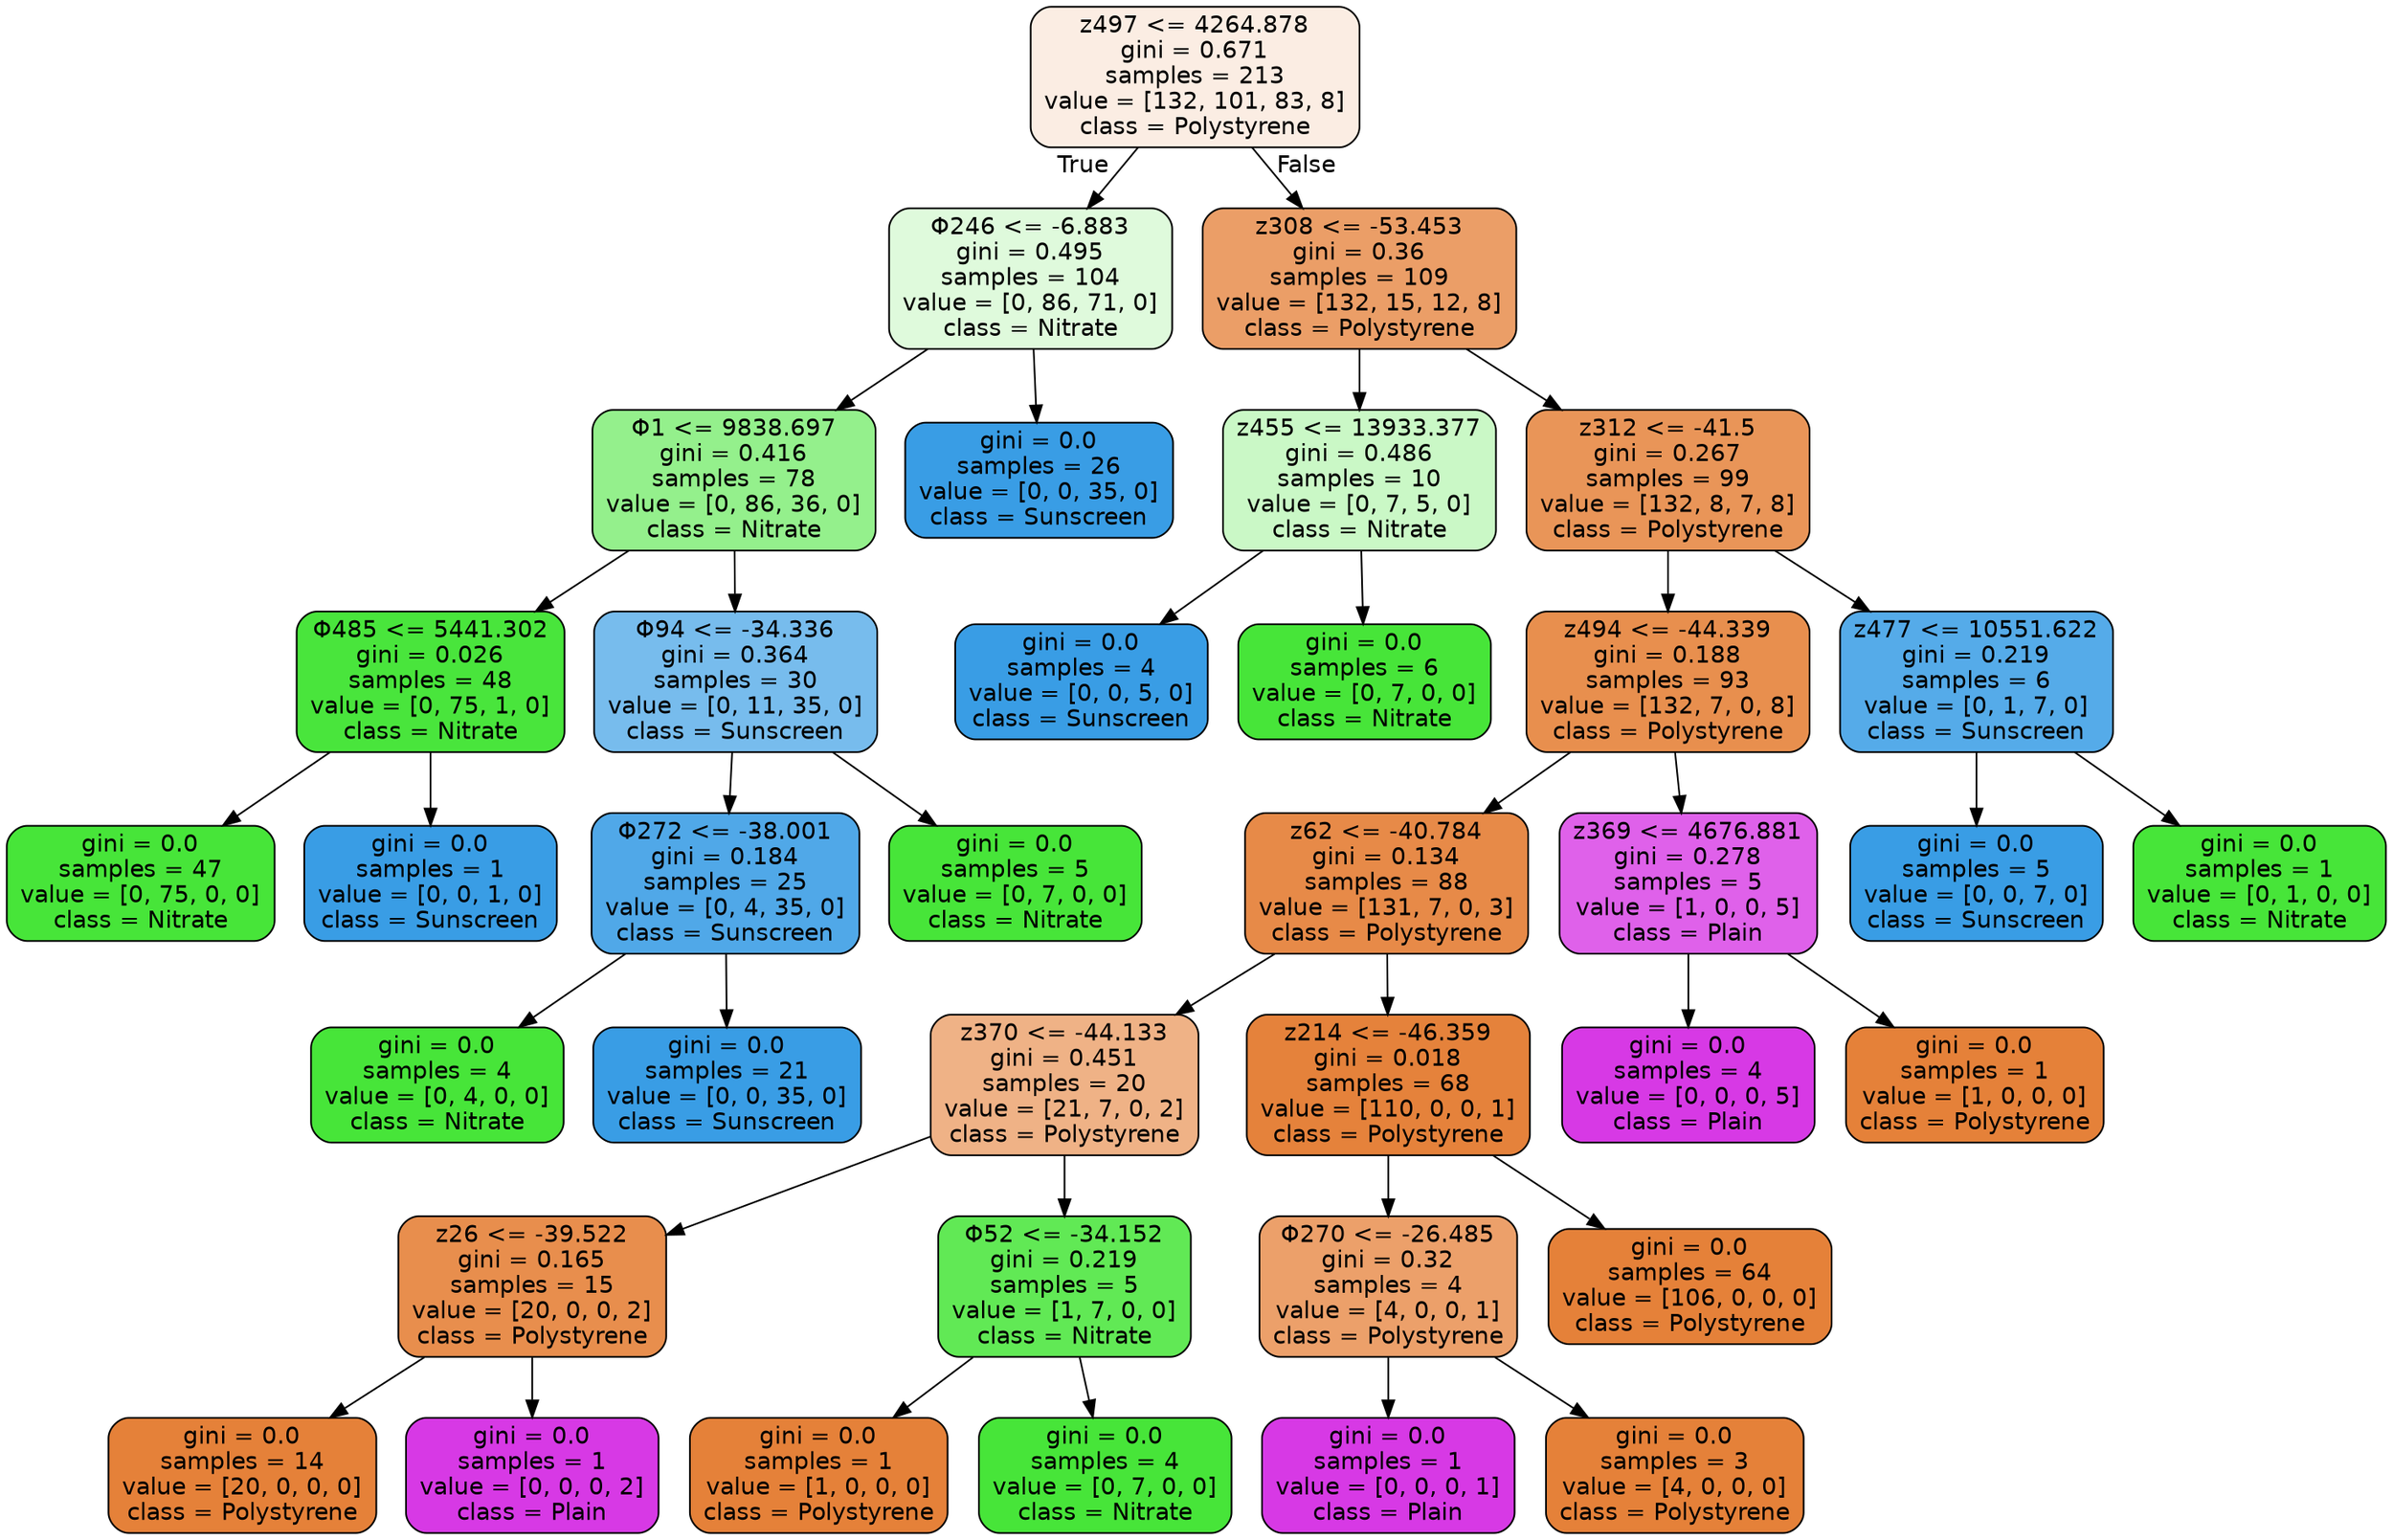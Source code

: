 digraph Tree {
node [shape=box, style="filled, rounded", color="black", fontname="helvetica"] ;
edge [fontname="helvetica"] ;
0 [label="z497 <= 4264.878\ngini = 0.671\nsamples = 213\nvalue = [132, 101, 83, 8]\nclass = Polystyrene", fillcolor="#fbede3"] ;
1 [label="Φ246 <= -6.883\ngini = 0.495\nsamples = 104\nvalue = [0, 86, 71, 0]\nclass = Nitrate", fillcolor="#dffadc"] ;
0 -> 1 [labeldistance=2.5, labelangle=45, headlabel="True"] ;
2 [label="Φ1 <= 9838.697\ngini = 0.416\nsamples = 78\nvalue = [0, 86, 36, 0]\nclass = Nitrate", fillcolor="#94f08c"] ;
1 -> 2 ;
3 [label="Φ485 <= 5441.302\ngini = 0.026\nsamples = 48\nvalue = [0, 75, 1, 0]\nclass = Nitrate", fillcolor="#49e53c"] ;
2 -> 3 ;
4 [label="gini = 0.0\nsamples = 47\nvalue = [0, 75, 0, 0]\nclass = Nitrate", fillcolor="#47e539"] ;
3 -> 4 ;
5 [label="gini = 0.0\nsamples = 1\nvalue = [0, 0, 1, 0]\nclass = Sunscreen", fillcolor="#399de5"] ;
3 -> 5 ;
6 [label="Φ94 <= -34.336\ngini = 0.364\nsamples = 30\nvalue = [0, 11, 35, 0]\nclass = Sunscreen", fillcolor="#77bced"] ;
2 -> 6 ;
7 [label="Φ272 <= -38.001\ngini = 0.184\nsamples = 25\nvalue = [0, 4, 35, 0]\nclass = Sunscreen", fillcolor="#50a8e8"] ;
6 -> 7 ;
8 [label="gini = 0.0\nsamples = 4\nvalue = [0, 4, 0, 0]\nclass = Nitrate", fillcolor="#47e539"] ;
7 -> 8 ;
9 [label="gini = 0.0\nsamples = 21\nvalue = [0, 0, 35, 0]\nclass = Sunscreen", fillcolor="#399de5"] ;
7 -> 9 ;
10 [label="gini = 0.0\nsamples = 5\nvalue = [0, 7, 0, 0]\nclass = Nitrate", fillcolor="#47e539"] ;
6 -> 10 ;
11 [label="gini = 0.0\nsamples = 26\nvalue = [0, 0, 35, 0]\nclass = Sunscreen", fillcolor="#399de5"] ;
1 -> 11 ;
12 [label="z308 <= -53.453\ngini = 0.36\nsamples = 109\nvalue = [132, 15, 12, 8]\nclass = Polystyrene", fillcolor="#eb9e67"] ;
0 -> 12 [labeldistance=2.5, labelangle=-45, headlabel="False"] ;
13 [label="z455 <= 13933.377\ngini = 0.486\nsamples = 10\nvalue = [0, 7, 5, 0]\nclass = Nitrate", fillcolor="#caf8c6"] ;
12 -> 13 ;
14 [label="gini = 0.0\nsamples = 4\nvalue = [0, 0, 5, 0]\nclass = Sunscreen", fillcolor="#399de5"] ;
13 -> 14 ;
15 [label="gini = 0.0\nsamples = 6\nvalue = [0, 7, 0, 0]\nclass = Nitrate", fillcolor="#47e539"] ;
13 -> 15 ;
16 [label="z312 <= -41.5\ngini = 0.267\nsamples = 99\nvalue = [132, 8, 7, 8]\nclass = Polystyrene", fillcolor="#e99558"] ;
12 -> 16 ;
17 [label="z494 <= -44.339\ngini = 0.188\nsamples = 93\nvalue = [132, 7, 0, 8]\nclass = Polystyrene", fillcolor="#e88f4e"] ;
16 -> 17 ;
18 [label="z62 <= -40.784\ngini = 0.134\nsamples = 88\nvalue = [131, 7, 0, 3]\nclass = Polystyrene", fillcolor="#e78a48"] ;
17 -> 18 ;
19 [label="z370 <= -44.133\ngini = 0.451\nsamples = 20\nvalue = [21, 7, 0, 2]\nclass = Polystyrene", fillcolor="#efb286"] ;
18 -> 19 ;
20 [label="z26 <= -39.522\ngini = 0.165\nsamples = 15\nvalue = [20, 0, 0, 2]\nclass = Polystyrene", fillcolor="#e88e4d"] ;
19 -> 20 ;
21 [label="gini = 0.0\nsamples = 14\nvalue = [20, 0, 0, 0]\nclass = Polystyrene", fillcolor="#e58139"] ;
20 -> 21 ;
22 [label="gini = 0.0\nsamples = 1\nvalue = [0, 0, 0, 2]\nclass = Plain", fillcolor="#d739e5"] ;
20 -> 22 ;
23 [label="Φ52 <= -34.152\ngini = 0.219\nsamples = 5\nvalue = [1, 7, 0, 0]\nclass = Nitrate", fillcolor="#61e955"] ;
19 -> 23 ;
24 [label="gini = 0.0\nsamples = 1\nvalue = [1, 0, 0, 0]\nclass = Polystyrene", fillcolor="#e58139"] ;
23 -> 24 ;
25 [label="gini = 0.0\nsamples = 4\nvalue = [0, 7, 0, 0]\nclass = Nitrate", fillcolor="#47e539"] ;
23 -> 25 ;
26 [label="z214 <= -46.359\ngini = 0.018\nsamples = 68\nvalue = [110, 0, 0, 1]\nclass = Polystyrene", fillcolor="#e5823b"] ;
18 -> 26 ;
27 [label="Φ270 <= -26.485\ngini = 0.32\nsamples = 4\nvalue = [4, 0, 0, 1]\nclass = Polystyrene", fillcolor="#eca06a"] ;
26 -> 27 ;
28 [label="gini = 0.0\nsamples = 1\nvalue = [0, 0, 0, 1]\nclass = Plain", fillcolor="#d739e5"] ;
27 -> 28 ;
29 [label="gini = 0.0\nsamples = 3\nvalue = [4, 0, 0, 0]\nclass = Polystyrene", fillcolor="#e58139"] ;
27 -> 29 ;
30 [label="gini = 0.0\nsamples = 64\nvalue = [106, 0, 0, 0]\nclass = Polystyrene", fillcolor="#e58139"] ;
26 -> 30 ;
31 [label="z369 <= 4676.881\ngini = 0.278\nsamples = 5\nvalue = [1, 0, 0, 5]\nclass = Plain", fillcolor="#df61ea"] ;
17 -> 31 ;
32 [label="gini = 0.0\nsamples = 4\nvalue = [0, 0, 0, 5]\nclass = Plain", fillcolor="#d739e5"] ;
31 -> 32 ;
33 [label="gini = 0.0\nsamples = 1\nvalue = [1, 0, 0, 0]\nclass = Polystyrene", fillcolor="#e58139"] ;
31 -> 33 ;
34 [label="z477 <= 10551.622\ngini = 0.219\nsamples = 6\nvalue = [0, 1, 7, 0]\nclass = Sunscreen", fillcolor="#55abe9"] ;
16 -> 34 ;
35 [label="gini = 0.0\nsamples = 5\nvalue = [0, 0, 7, 0]\nclass = Sunscreen", fillcolor="#399de5"] ;
34 -> 35 ;
36 [label="gini = 0.0\nsamples = 1\nvalue = [0, 1, 0, 0]\nclass = Nitrate", fillcolor="#47e539"] ;
34 -> 36 ;
}